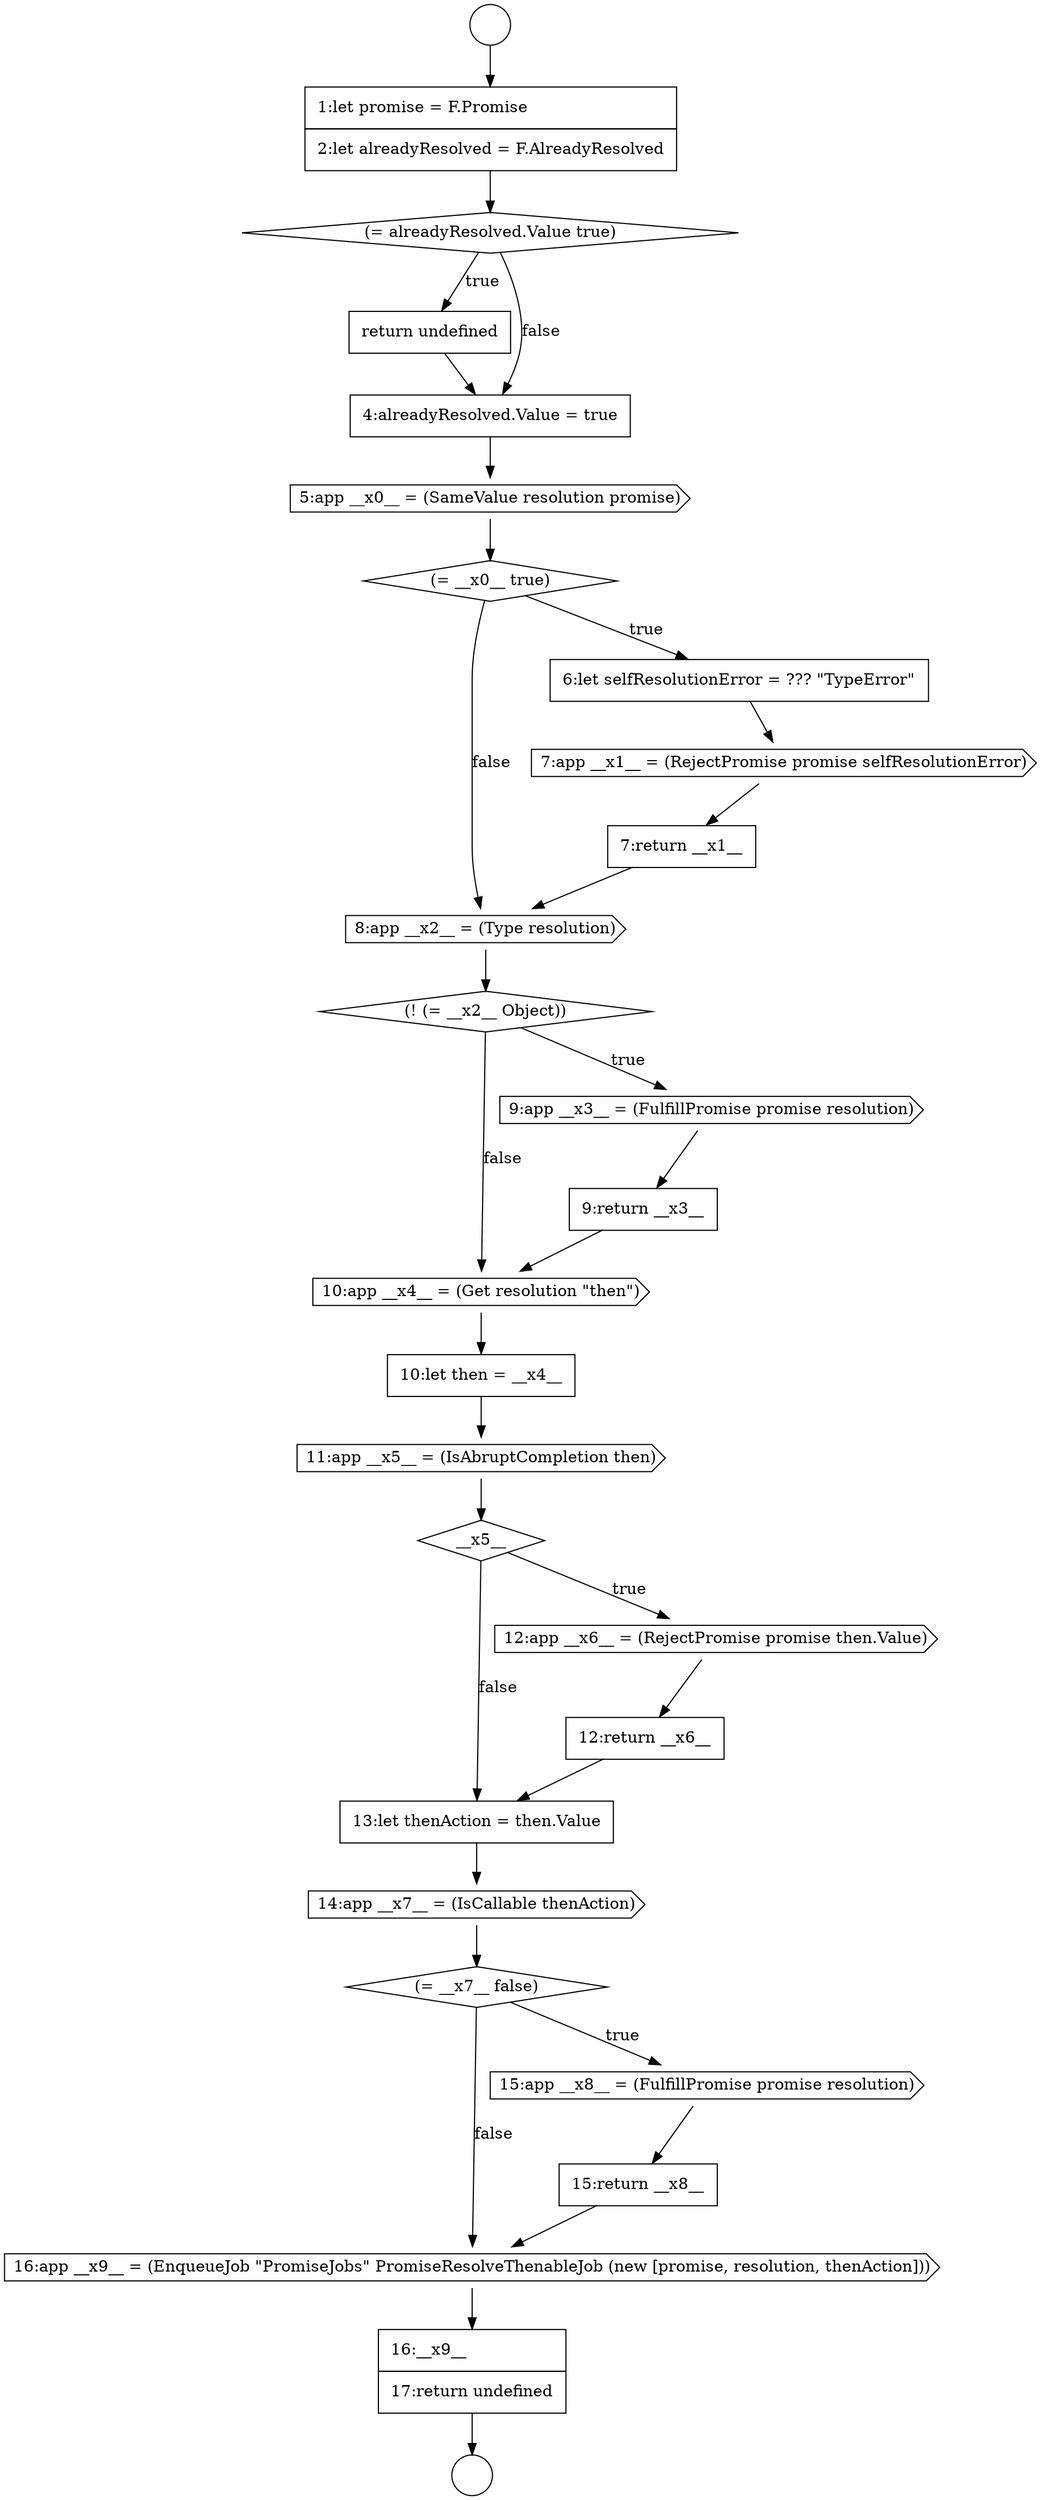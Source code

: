 digraph {
  node16308 [shape=circle label=" " color="black" fillcolor="white" style=filled]
  node16319 [shape=cds, label=<<font color="black">8:app __x2__ = (Type resolution)</font>> color="black" fillcolor="white" style=filled]
  node16315 [shape=diamond, label=<<font color="black">(= __x0__ true)</font>> color="black" fillcolor="white" style=filled]
  node16312 [shape=none, margin=0, label=<<font color="black">
    <table border="0" cellborder="1" cellspacing="0" cellpadding="10">
      <tr><td align="left">return undefined</td></tr>
    </table>
  </font>> color="black" fillcolor="white" style=filled]
  node16316 [shape=none, margin=0, label=<<font color="black">
    <table border="0" cellborder="1" cellspacing="0" cellpadding="10">
      <tr><td align="left">6:let selfResolutionError = ??? &quot;TypeError&quot;</td></tr>
    </table>
  </font>> color="black" fillcolor="white" style=filled]
  node16311 [shape=diamond, label=<<font color="black">(= alreadyResolved.Value true)</font>> color="black" fillcolor="white" style=filled]
  node16334 [shape=cds, label=<<font color="black">16:app __x9__ = (EnqueueJob &quot;PromiseJobs&quot; PromiseResolveThenableJob (new [promise, resolution, thenAction]))</font>> color="black" fillcolor="white" style=filled]
  node16317 [shape=cds, label=<<font color="black">7:app __x1__ = (RejectPromise promise selfResolutionError)</font>> color="black" fillcolor="white" style=filled]
  node16310 [shape=none, margin=0, label=<<font color="black">
    <table border="0" cellborder="1" cellspacing="0" cellpadding="10">
      <tr><td align="left">1:let promise = F.Promise</td></tr>
      <tr><td align="left">2:let alreadyResolved = F.AlreadyResolved</td></tr>
    </table>
  </font>> color="black" fillcolor="white" style=filled]
  node16318 [shape=none, margin=0, label=<<font color="black">
    <table border="0" cellborder="1" cellspacing="0" cellpadding="10">
      <tr><td align="left">7:return __x1__</td></tr>
    </table>
  </font>> color="black" fillcolor="white" style=filled]
  node16320 [shape=diamond, label=<<font color="black">(! (= __x2__ Object))</font>> color="black" fillcolor="white" style=filled]
  node16332 [shape=cds, label=<<font color="black">15:app __x8__ = (FulfillPromise promise resolution)</font>> color="black" fillcolor="white" style=filled]
  node16325 [shape=cds, label=<<font color="black">11:app __x5__ = (IsAbruptCompletion then)</font>> color="black" fillcolor="white" style=filled]
  node16324 [shape=none, margin=0, label=<<font color="black">
    <table border="0" cellborder="1" cellspacing="0" cellpadding="10">
      <tr><td align="left">10:let then = __x4__</td></tr>
    </table>
  </font>> color="black" fillcolor="white" style=filled]
  node16333 [shape=none, margin=0, label=<<font color="black">
    <table border="0" cellborder="1" cellspacing="0" cellpadding="10">
      <tr><td align="left">15:return __x8__</td></tr>
    </table>
  </font>> color="black" fillcolor="white" style=filled]
  node16328 [shape=none, margin=0, label=<<font color="black">
    <table border="0" cellborder="1" cellspacing="0" cellpadding="10">
      <tr><td align="left">12:return __x6__</td></tr>
    </table>
  </font>> color="black" fillcolor="white" style=filled]
  node16329 [shape=none, margin=0, label=<<font color="black">
    <table border="0" cellborder="1" cellspacing="0" cellpadding="10">
      <tr><td align="left">13:let thenAction = then.Value</td></tr>
    </table>
  </font>> color="black" fillcolor="white" style=filled]
  node16323 [shape=cds, label=<<font color="black">10:app __x4__ = (Get resolution &quot;then&quot;)</font>> color="black" fillcolor="white" style=filled]
  node16313 [shape=none, margin=0, label=<<font color="black">
    <table border="0" cellborder="1" cellspacing="0" cellpadding="10">
      <tr><td align="left">4:alreadyResolved.Value = true</td></tr>
    </table>
  </font>> color="black" fillcolor="white" style=filled]
  node16330 [shape=cds, label=<<font color="black">14:app __x7__ = (IsCallable thenAction)</font>> color="black" fillcolor="white" style=filled]
  node16327 [shape=cds, label=<<font color="black">12:app __x6__ = (RejectPromise promise then.Value)</font>> color="black" fillcolor="white" style=filled]
  node16322 [shape=none, margin=0, label=<<font color="black">
    <table border="0" cellborder="1" cellspacing="0" cellpadding="10">
      <tr><td align="left">9:return __x3__</td></tr>
    </table>
  </font>> color="black" fillcolor="white" style=filled]
  node16335 [shape=none, margin=0, label=<<font color="black">
    <table border="0" cellborder="1" cellspacing="0" cellpadding="10">
      <tr><td align="left">16:__x9__</td></tr>
      <tr><td align="left">17:return undefined</td></tr>
    </table>
  </font>> color="black" fillcolor="white" style=filled]
  node16326 [shape=diamond, label=<<font color="black">__x5__</font>> color="black" fillcolor="white" style=filled]
  node16321 [shape=cds, label=<<font color="black">9:app __x3__ = (FulfillPromise promise resolution)</font>> color="black" fillcolor="white" style=filled]
  node16331 [shape=diamond, label=<<font color="black">(= __x7__ false)</font>> color="black" fillcolor="white" style=filled]
  node16314 [shape=cds, label=<<font color="black">5:app __x0__ = (SameValue resolution promise)</font>> color="black" fillcolor="white" style=filled]
  node16309 [shape=circle label=" " color="black" fillcolor="white" style=filled]
  node16316 -> node16317 [ color="black"]
  node16328 -> node16329 [ color="black"]
  node16318 -> node16319 [ color="black"]
  node16312 -> node16313 [ color="black"]
  node16325 -> node16326 [ color="black"]
  node16319 -> node16320 [ color="black"]
  node16311 -> node16312 [label=<<font color="black">true</font>> color="black"]
  node16311 -> node16313 [label=<<font color="black">false</font>> color="black"]
  node16329 -> node16330 [ color="black"]
  node16323 -> node16324 [ color="black"]
  node16315 -> node16316 [label=<<font color="black">true</font>> color="black"]
  node16315 -> node16319 [label=<<font color="black">false</font>> color="black"]
  node16322 -> node16323 [ color="black"]
  node16317 -> node16318 [ color="black"]
  node16308 -> node16310 [ color="black"]
  node16313 -> node16314 [ color="black"]
  node16314 -> node16315 [ color="black"]
  node16335 -> node16309 [ color="black"]
  node16320 -> node16321 [label=<<font color="black">true</font>> color="black"]
  node16320 -> node16323 [label=<<font color="black">false</font>> color="black"]
  node16327 -> node16328 [ color="black"]
  node16326 -> node16327 [label=<<font color="black">true</font>> color="black"]
  node16326 -> node16329 [label=<<font color="black">false</font>> color="black"]
  node16321 -> node16322 [ color="black"]
  node16324 -> node16325 [ color="black"]
  node16330 -> node16331 [ color="black"]
  node16332 -> node16333 [ color="black"]
  node16334 -> node16335 [ color="black"]
  node16310 -> node16311 [ color="black"]
  node16331 -> node16332 [label=<<font color="black">true</font>> color="black"]
  node16331 -> node16334 [label=<<font color="black">false</font>> color="black"]
  node16333 -> node16334 [ color="black"]
}
